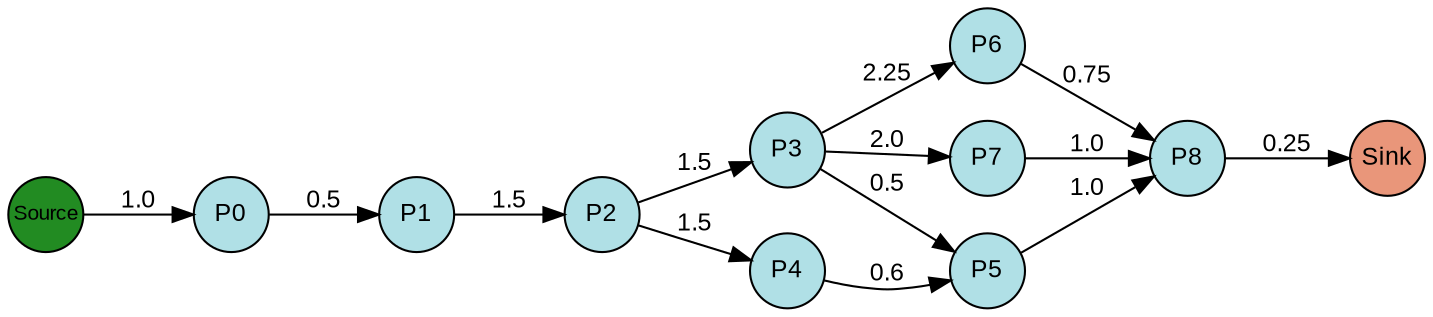 digraph {
  splines=true;
node [margin=0 fontname=arial fontcolor=black fontsize=12 shape=circle width=0.5 fixedsize=true style=filled fillcolor=powderblue]
  1 [label="P0"]
  2 [label="P1"]
  3 [label="P2"]
  4 [label="P3"]
  5 [label="P4"]
  6 [label="P5"]
  7 [label="P6"]
  8 [label="P7"]
  9 [label="P8"]
  node [margin=0 fontname=arial fontcolor=black fontsize=10 shape=circle width=0.5 fixedsize=true style=filled fillcolor=forestgreen]
  10 [label="Source"]
  node [margin=0 fontname=arial fontcolor=black fontsize=12 shape=circle width=0.5 fixedsize=true style=filled fillcolor=darksalmon]
  11 [label="Sink"]
rankdir=LR
edge [margin=0 fontname=arial fontcolor=black fontsize=12]
   1 -> 2 [label="0.5"]
   2 -> 3 [label="1.5"]
   3 -> 4 [label="1.5"]
   3 -> 5 [label="1.5"]
   4 -> 6 [label="0.5"]
   5 -> 6 [label="0.6"]
   4 -> 7 [label="2.25"]
   4 -> 8 [label="2.0"]
   6 -> 9 [label="1.0"]
   7 -> 9 [label="0.75"]
   8 -> 9 [label="1.0"]
   10 -> 1 [label="1.0"]
   9 -> 11 [label="0.25"]

  {rank=same 10}
	{rank=same  1 }
	{rank=same  2 }
	{rank=same  3 }
	{rank=same  4, 5 }
	{rank=same  6, 7, 8 }
	{rank=same  9 }
  {rank=same 11}
}
